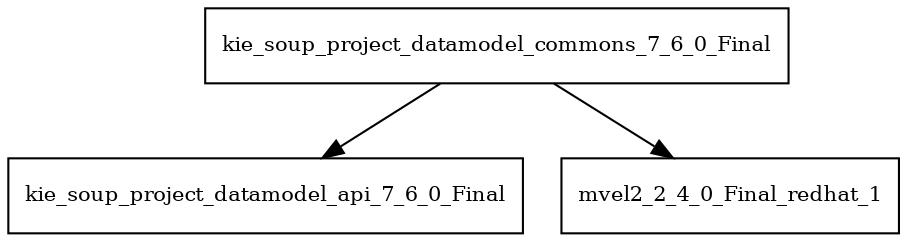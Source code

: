 digraph kie_soup_project_datamodel_commons_7_6_0_Final_dependencies {
  node [shape = box, fontsize=10.0];
  kie_soup_project_datamodel_commons_7_6_0_Final -> kie_soup_project_datamodel_api_7_6_0_Final;
  kie_soup_project_datamodel_commons_7_6_0_Final -> mvel2_2_4_0_Final_redhat_1;
}
